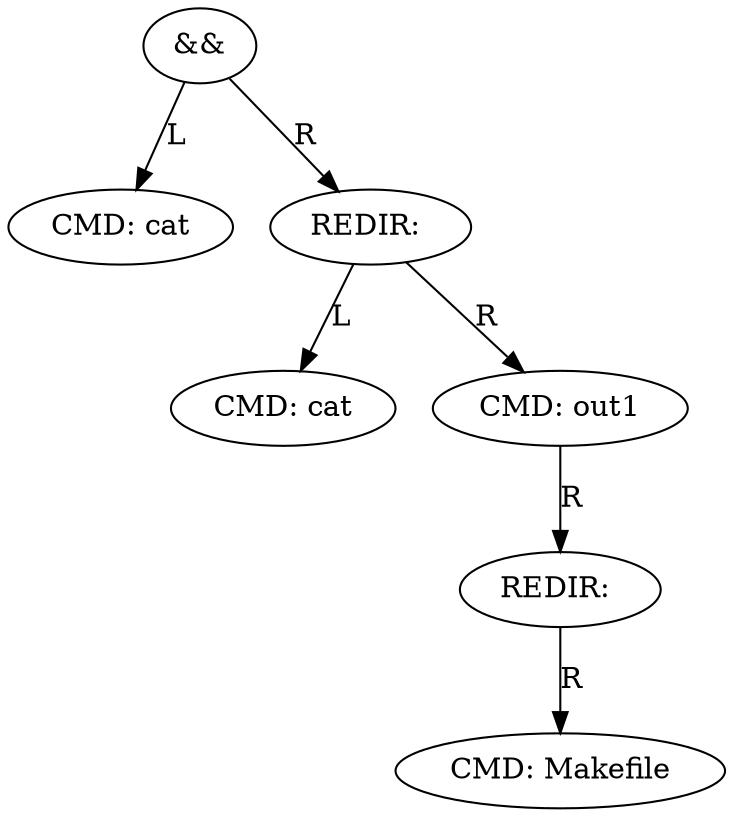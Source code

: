 digraph AST {
"0x603000003d00" [label="&&"];
"0x603000003d00" -> "0x603000003d30" [label="L"];
"0x603000003d30" [label="CMD: cat"];
"0x603000003d00" -> "0x603000003d60" [label="R"];
"0x603000003d60" [label="REDIR: "];
"0x603000003d60" -> "0x603000003d90" [label="L"];
"0x603000003d90" [label="CMD: cat"];
"0x603000003d60" -> "0x603000003dc0" [label="R"];
"0x603000003dc0" [label="CMD: out1"];
"0x603000003dc0" -> "0x603000003df0" [label="R"];
"0x603000003df0" [label="REDIR: "];
"0x603000003df0" -> "0x603000003e20" [label="R"];
"0x603000003e20" [label="CMD: Makefile"];
}

